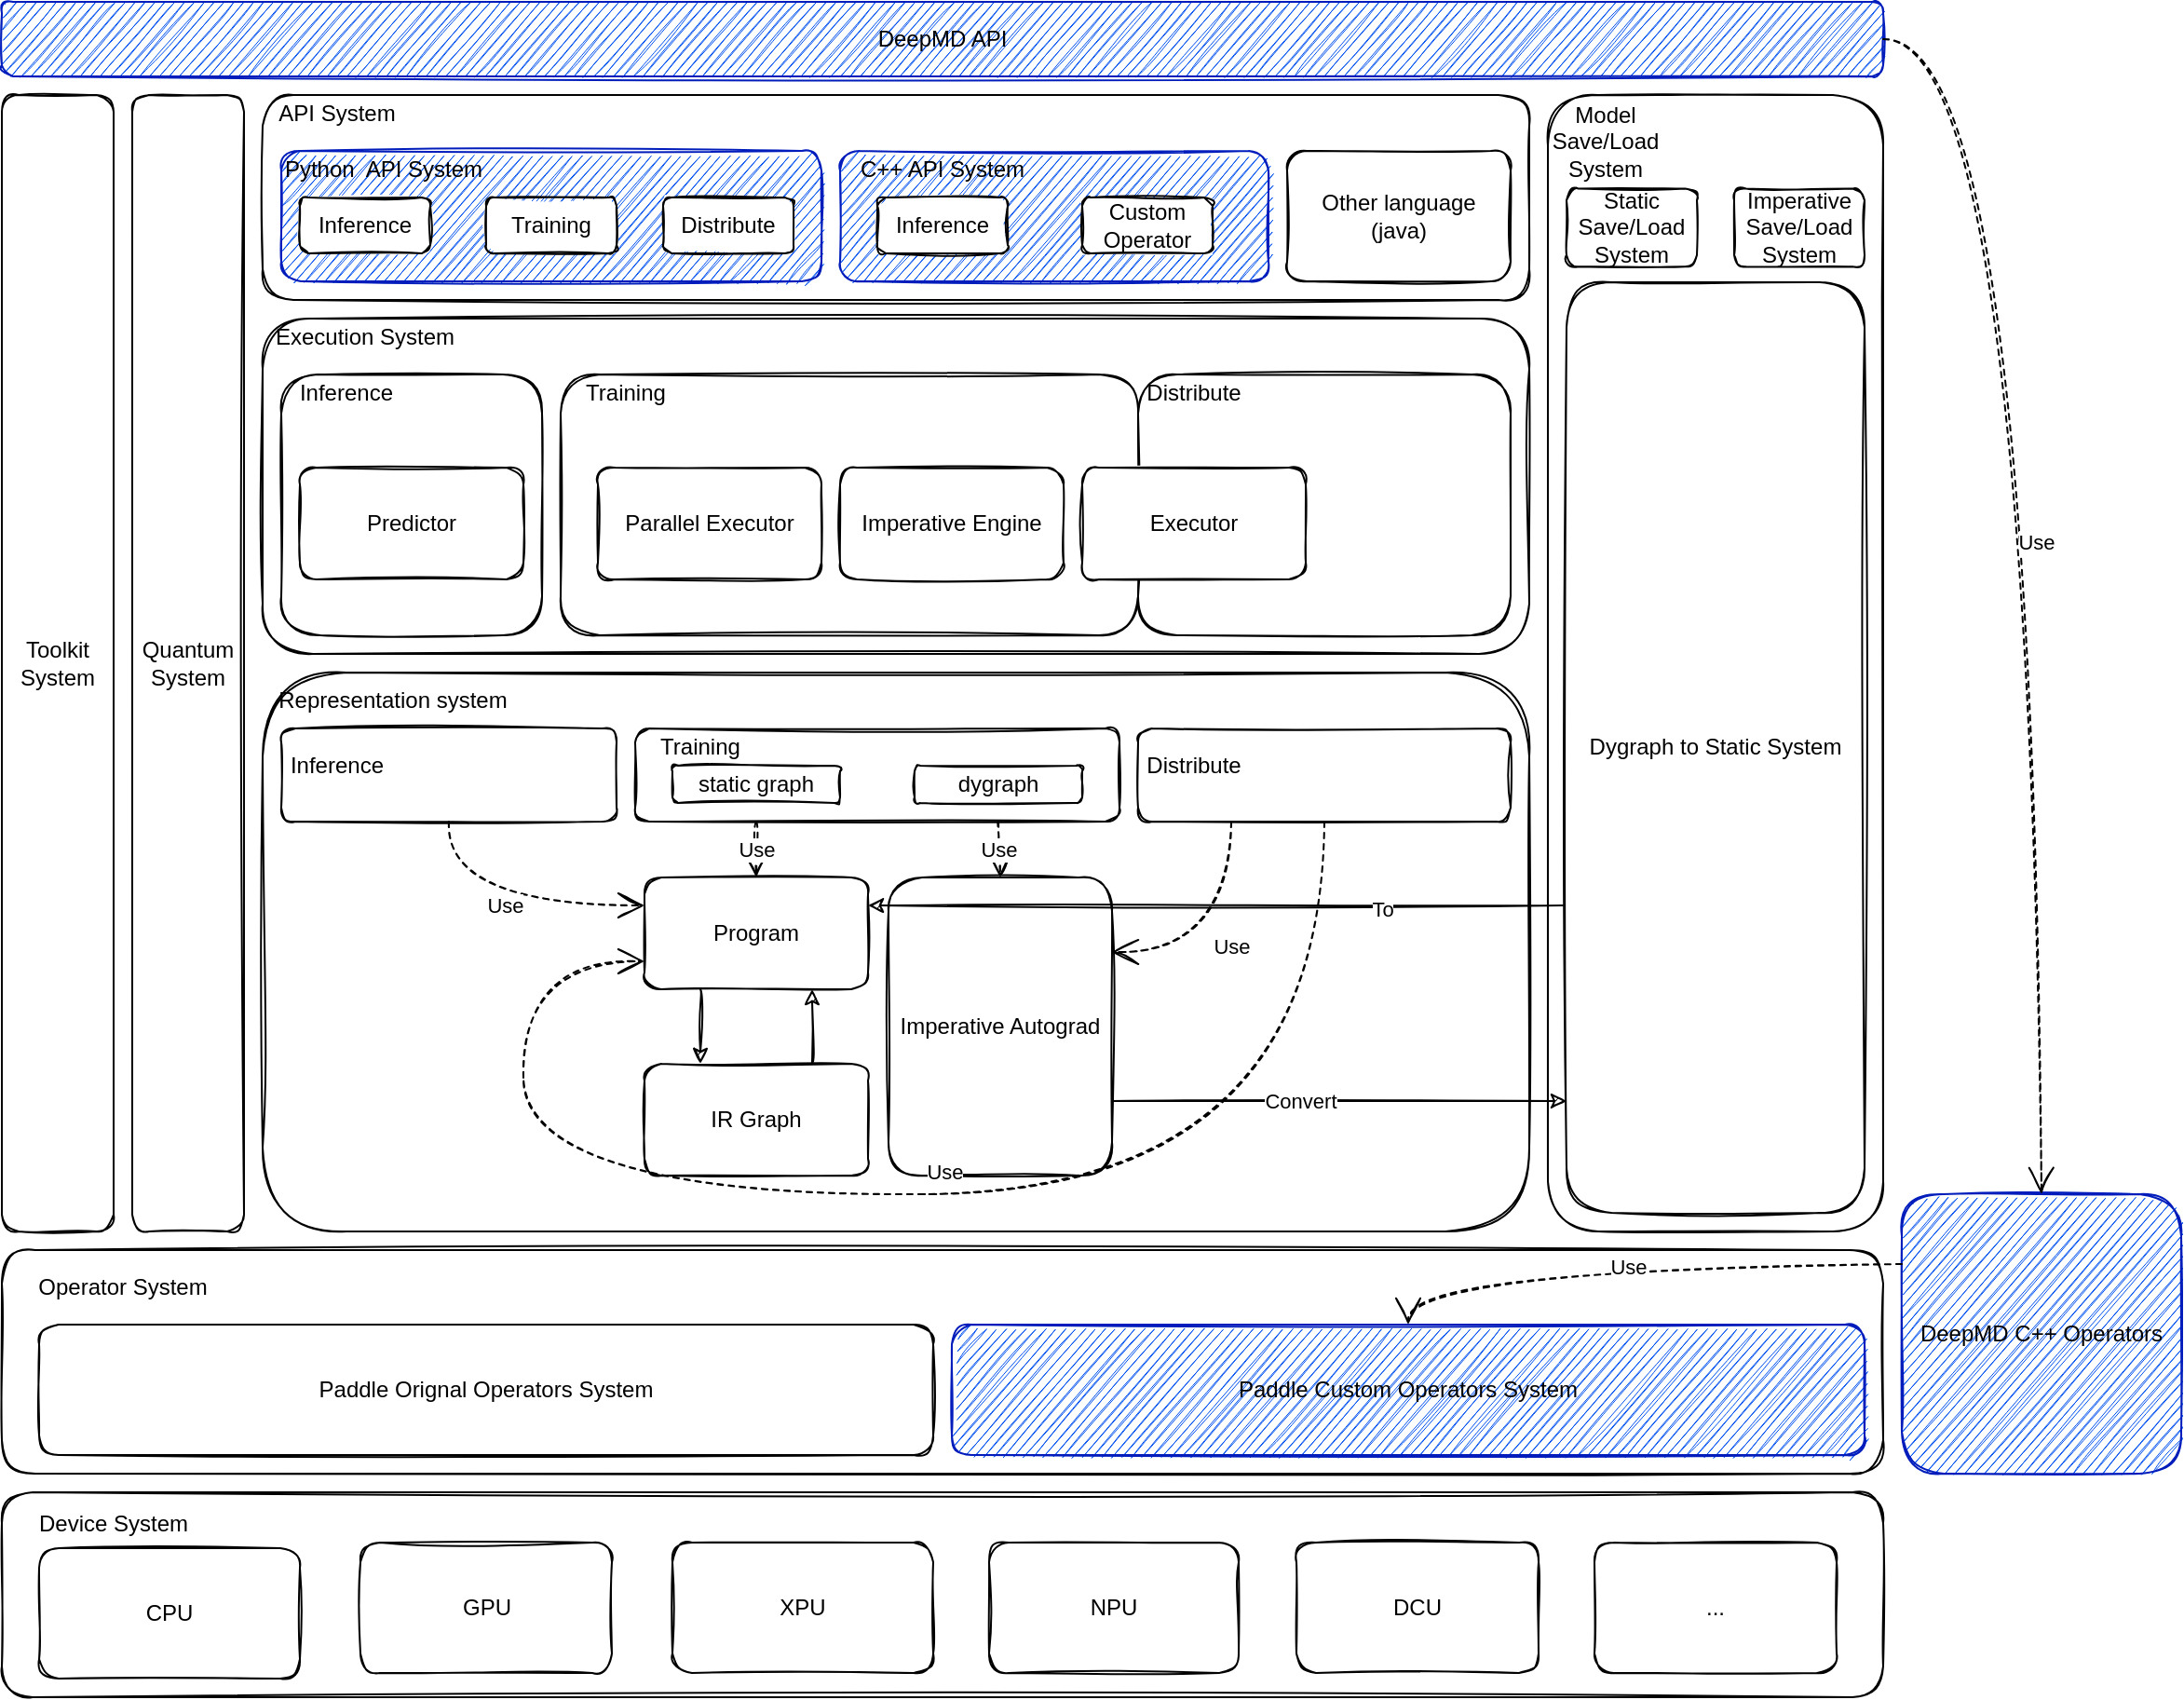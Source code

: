 <mxfile version="14.8.4" type="github">
  <diagram id="BkIJbE8OH1niOql2M-tk" name="Page-1">
    <mxGraphModel dx="2951" dy="1099" grid="1" gridSize="10" guides="1" tooltips="1" connect="1" arrows="1" fold="1" page="1" pageScale="1" pageWidth="850" pageHeight="1100" math="0" shadow="0">
      <root>
        <mxCell id="0" />
        <mxCell id="1" parent="0" />
        <mxCell id="-T3cnOrW1QB-LSS1HOnT-51" value="" style="whiteSpace=wrap;html=1;sketch=1;rounded=1;" vertex="1" parent="1">
          <mxGeometry x="210" y="220" width="680" height="110" as="geometry" />
        </mxCell>
        <mxCell id="-T3cnOrW1QB-LSS1HOnT-52" value="API System" style="text;html=1;strokeColor=none;fillColor=none;align=center;verticalAlign=middle;whiteSpace=wrap;sketch=1;rounded=1;" vertex="1" parent="1">
          <mxGeometry x="210" y="220" width="80" height="20" as="geometry" />
        </mxCell>
        <mxCell id="-T3cnOrW1QB-LSS1HOnT-53" value="" style="whiteSpace=wrap;html=1;sketch=1;rounded=1;fillColor=#0050ef;strokeColor=#001DBC;fontColor=#ffffff;" vertex="1" parent="1">
          <mxGeometry x="220" y="250" width="290" height="70" as="geometry" />
        </mxCell>
        <mxCell id="-T3cnOrW1QB-LSS1HOnT-54" value="" style="whiteSpace=wrap;html=1;sketch=1;rounded=1;fillColor=#0050ef;strokeColor=#001DBC;fontColor=#ffffff;" vertex="1" parent="1">
          <mxGeometry x="520" y="250" width="230" height="70" as="geometry" />
        </mxCell>
        <mxCell id="-T3cnOrW1QB-LSS1HOnT-56" value="Python&amp;nbsp; API System" style="text;html=1;strokeColor=none;fillColor=none;align=center;verticalAlign=middle;whiteSpace=wrap;sketch=1;rounded=1;" vertex="1" parent="1">
          <mxGeometry x="220" y="250" width="110" height="20" as="geometry" />
        </mxCell>
        <mxCell id="-T3cnOrW1QB-LSS1HOnT-57" value="C++ API System" style="text;html=1;strokeColor=none;fillColor=none;align=center;verticalAlign=middle;whiteSpace=wrap;sketch=1;rounded=1;" vertex="1" parent="1">
          <mxGeometry x="520" y="250" width="110" height="20" as="geometry" />
        </mxCell>
        <mxCell id="-T3cnOrW1QB-LSS1HOnT-58" value="" style="whiteSpace=wrap;html=1;sketch=1;rounded=1;" vertex="1" parent="1">
          <mxGeometry x="760" y="250" width="120" height="70" as="geometry" />
        </mxCell>
        <mxCell id="-T3cnOrW1QB-LSS1HOnT-59" value="Other language (java)" style="text;html=1;strokeColor=none;fillColor=none;align=center;verticalAlign=middle;whiteSpace=wrap;sketch=1;rounded=1;" vertex="1" parent="1">
          <mxGeometry x="765" y="275" width="110" height="20" as="geometry" />
        </mxCell>
        <mxCell id="-T3cnOrW1QB-LSS1HOnT-60" value="Inference" style="whiteSpace=wrap;html=1;sketch=1;rounded=1;" vertex="1" parent="1">
          <mxGeometry x="230" y="275" width="70" height="30" as="geometry" />
        </mxCell>
        <mxCell id="-T3cnOrW1QB-LSS1HOnT-61" value="Training" style="whiteSpace=wrap;html=1;sketch=1;rounded=1;" vertex="1" parent="1">
          <mxGeometry x="330" y="275" width="70" height="30" as="geometry" />
        </mxCell>
        <mxCell id="-T3cnOrW1QB-LSS1HOnT-62" value="Distribute" style="whiteSpace=wrap;html=1;sketch=1;rounded=1;" vertex="1" parent="1">
          <mxGeometry x="425" y="275" width="70" height="30" as="geometry" />
        </mxCell>
        <mxCell id="-T3cnOrW1QB-LSS1HOnT-64" value="Inference" style="whiteSpace=wrap;html=1;sketch=1;rounded=1;" vertex="1" parent="1">
          <mxGeometry x="540" y="275" width="70" height="30" as="geometry" />
        </mxCell>
        <mxCell id="-T3cnOrW1QB-LSS1HOnT-65" value="Custom Operator" style="whiteSpace=wrap;html=1;sketch=1;rounded=1;" vertex="1" parent="1">
          <mxGeometry x="650" y="275" width="70" height="30" as="geometry" />
        </mxCell>
        <mxCell id="-T3cnOrW1QB-LSS1HOnT-66" value="" style="whiteSpace=wrap;html=1;sketch=1;rounded=1;" vertex="1" parent="1">
          <mxGeometry x="210" y="340" width="680" height="180" as="geometry" />
        </mxCell>
        <mxCell id="-T3cnOrW1QB-LSS1HOnT-67" value="Execution System" style="text;html=1;strokeColor=none;fillColor=none;align=center;verticalAlign=middle;whiteSpace=wrap;sketch=1;rounded=1;" vertex="1" parent="1">
          <mxGeometry x="215" y="340" width="100" height="20" as="geometry" />
        </mxCell>
        <mxCell id="-T3cnOrW1QB-LSS1HOnT-68" value="" style="whiteSpace=wrap;html=1;sketch=1;rounded=1;" vertex="1" parent="1">
          <mxGeometry x="220" y="370" width="140" height="140" as="geometry" />
        </mxCell>
        <mxCell id="-T3cnOrW1QB-LSS1HOnT-69" value="Inference" style="text;html=1;strokeColor=none;fillColor=none;align=center;verticalAlign=middle;whiteSpace=wrap;sketch=1;rounded=1;" vertex="1" parent="1">
          <mxGeometry x="220" y="370" width="70" height="20" as="geometry" />
        </mxCell>
        <mxCell id="-T3cnOrW1QB-LSS1HOnT-70" value="Predictor" style="whiteSpace=wrap;html=1;sketch=1;rounded=1;" vertex="1" parent="1">
          <mxGeometry x="230" y="420" width="120" height="60" as="geometry" />
        </mxCell>
        <mxCell id="-T3cnOrW1QB-LSS1HOnT-71" value="" style="whiteSpace=wrap;html=1;sketch=1;rounded=1;" vertex="1" parent="1">
          <mxGeometry x="370" y="370" width="310" height="140" as="geometry" />
        </mxCell>
        <mxCell id="-T3cnOrW1QB-LSS1HOnT-72" value="Training" style="text;html=1;strokeColor=none;fillColor=none;align=center;verticalAlign=middle;whiteSpace=wrap;sketch=1;rounded=1;" vertex="1" parent="1">
          <mxGeometry x="370" y="370" width="70" height="20" as="geometry" />
        </mxCell>
        <mxCell id="-T3cnOrW1QB-LSS1HOnT-76" value="" style="whiteSpace=wrap;html=1;sketch=1;rounded=1;" vertex="1" parent="1">
          <mxGeometry x="680" y="370" width="200" height="140" as="geometry" />
        </mxCell>
        <mxCell id="-T3cnOrW1QB-LSS1HOnT-73" value="Executor" style="whiteSpace=wrap;html=1;sketch=1;rounded=1;" vertex="1" parent="1">
          <mxGeometry x="650" y="420" width="120" height="60" as="geometry" />
        </mxCell>
        <mxCell id="-T3cnOrW1QB-LSS1HOnT-74" value="Imperative Engine" style="whiteSpace=wrap;html=1;sketch=1;rounded=1;" vertex="1" parent="1">
          <mxGeometry x="520" y="420" width="120" height="60" as="geometry" />
        </mxCell>
        <mxCell id="-T3cnOrW1QB-LSS1HOnT-75" value="Parallel Executor" style="whiteSpace=wrap;html=1;sketch=1;rounded=1;" vertex="1" parent="1">
          <mxGeometry x="390" y="420" width="120" height="60" as="geometry" />
        </mxCell>
        <mxCell id="-T3cnOrW1QB-LSS1HOnT-78" value="Distribute" style="text;html=1;strokeColor=none;fillColor=none;align=center;verticalAlign=middle;whiteSpace=wrap;sketch=1;rounded=1;" vertex="1" parent="1">
          <mxGeometry x="680" y="370" width="60" height="20" as="geometry" />
        </mxCell>
        <mxCell id="-T3cnOrW1QB-LSS1HOnT-80" value="" style="whiteSpace=wrap;html=1;sketch=1;rounded=1;" vertex="1" parent="1">
          <mxGeometry x="210" y="530" width="680" height="300" as="geometry" />
        </mxCell>
        <mxCell id="-T3cnOrW1QB-LSS1HOnT-81" value="Representation system" style="text;html=1;strokeColor=none;fillColor=none;align=center;verticalAlign=middle;whiteSpace=wrap;sketch=1;rounded=1;" vertex="1" parent="1">
          <mxGeometry x="210" y="530" width="140" height="30" as="geometry" />
        </mxCell>
        <mxCell id="-T3cnOrW1QB-LSS1HOnT-82" value="" style="whiteSpace=wrap;html=1;sketch=1;rounded=1;" vertex="1" parent="1">
          <mxGeometry x="220" y="560" width="180" height="50" as="geometry" />
        </mxCell>
        <mxCell id="-T3cnOrW1QB-LSS1HOnT-83" value="" style="whiteSpace=wrap;html=1;sketch=1;rounded=1;" vertex="1" parent="1">
          <mxGeometry x="410" y="560" width="260" height="50" as="geometry" />
        </mxCell>
        <mxCell id="-T3cnOrW1QB-LSS1HOnT-84" value="" style="whiteSpace=wrap;html=1;sketch=1;rounded=1;" vertex="1" parent="1">
          <mxGeometry x="680" y="560" width="200" height="50" as="geometry" />
        </mxCell>
        <mxCell id="-T3cnOrW1QB-LSS1HOnT-85" value="Inference" style="text;html=1;strokeColor=none;fillColor=none;align=center;verticalAlign=middle;whiteSpace=wrap;sketch=1;rounded=1;" vertex="1" parent="1">
          <mxGeometry x="220" y="570" width="60" height="20" as="geometry" />
        </mxCell>
        <mxCell id="-T3cnOrW1QB-LSS1HOnT-86" value="Training" style="text;html=1;strokeColor=none;fillColor=none;align=center;verticalAlign=middle;whiteSpace=wrap;sketch=1;rounded=1;" vertex="1" parent="1">
          <mxGeometry x="410" y="560" width="70" height="20" as="geometry" />
        </mxCell>
        <mxCell id="-T3cnOrW1QB-LSS1HOnT-87" value="Distribute" style="text;html=1;strokeColor=none;fillColor=none;align=center;verticalAlign=middle;whiteSpace=wrap;sketch=1;rounded=1;" vertex="1" parent="1">
          <mxGeometry x="680" y="570" width="60" height="20" as="geometry" />
        </mxCell>
        <mxCell id="-T3cnOrW1QB-LSS1HOnT-93" style="edgeStyle=orthogonalEdgeStyle;orthogonalLoop=1;jettySize=auto;html=1;exitX=0.25;exitY=1;exitDx=0;exitDy=0;entryX=0.25;entryY=0;entryDx=0;entryDy=0;curved=1;sketch=1;" edge="1" parent="1" source="-T3cnOrW1QB-LSS1HOnT-89" target="-T3cnOrW1QB-LSS1HOnT-92">
          <mxGeometry relative="1" as="geometry" />
        </mxCell>
        <mxCell id="-T3cnOrW1QB-LSS1HOnT-89" value="Program" style="whiteSpace=wrap;html=1;sketch=1;rounded=1;" vertex="1" parent="1">
          <mxGeometry x="415" y="640" width="120" height="60" as="geometry" />
        </mxCell>
        <mxCell id="-T3cnOrW1QB-LSS1HOnT-90" style="edgeStyle=orthogonalEdgeStyle;orthogonalLoop=1;jettySize=auto;html=1;exitX=0.5;exitY=1;exitDx=0;exitDy=0;curved=1;sketch=1;" edge="1" parent="1" source="-T3cnOrW1QB-LSS1HOnT-80" target="-T3cnOrW1QB-LSS1HOnT-80">
          <mxGeometry relative="1" as="geometry" />
        </mxCell>
        <mxCell id="-T3cnOrW1QB-LSS1HOnT-91" value="Imperative Autograd" style="whiteSpace=wrap;html=1;sketch=1;rounded=1;" vertex="1" parent="1">
          <mxGeometry x="546" y="640" width="120" height="160" as="geometry" />
        </mxCell>
        <mxCell id="-T3cnOrW1QB-LSS1HOnT-94" style="edgeStyle=orthogonalEdgeStyle;orthogonalLoop=1;jettySize=auto;html=1;exitX=0.75;exitY=0;exitDx=0;exitDy=0;entryX=0.75;entryY=1;entryDx=0;entryDy=0;curved=1;sketch=1;" edge="1" parent="1" source="-T3cnOrW1QB-LSS1HOnT-92" target="-T3cnOrW1QB-LSS1HOnT-89">
          <mxGeometry relative="1" as="geometry" />
        </mxCell>
        <mxCell id="-T3cnOrW1QB-LSS1HOnT-92" value="IR Graph" style="whiteSpace=wrap;html=1;sketch=1;rounded=1;" vertex="1" parent="1">
          <mxGeometry x="415" y="740" width="120" height="60" as="geometry" />
        </mxCell>
        <mxCell id="-T3cnOrW1QB-LSS1HOnT-101" value="Use" style="endArrow=open;endSize=12;dashed=1;html=1;exitX=0.5;exitY=1;exitDx=0;exitDy=0;entryX=0;entryY=0.25;entryDx=0;entryDy=0;curved=1;sketch=1;" edge="1" parent="1" source="-T3cnOrW1QB-LSS1HOnT-82" target="-T3cnOrW1QB-LSS1HOnT-89">
          <mxGeometry width="160" relative="1" as="geometry">
            <mxPoint x="290" y="710" as="sourcePoint" />
            <mxPoint x="450" y="710" as="targetPoint" />
            <Array as="points">
              <mxPoint x="310" y="655" />
            </Array>
          </mxGeometry>
        </mxCell>
        <mxCell id="-T3cnOrW1QB-LSS1HOnT-102" value="Use" style="endArrow=open;endSize=12;dashed=1;html=1;exitX=0.25;exitY=1;exitDx=0;exitDy=0;entryX=0.5;entryY=0;entryDx=0;entryDy=0;curved=1;sketch=1;" edge="1" parent="1" source="-T3cnOrW1QB-LSS1HOnT-83" target="-T3cnOrW1QB-LSS1HOnT-89">
          <mxGeometry width="160" relative="1" as="geometry">
            <mxPoint x="320" y="620" as="sourcePoint" />
            <mxPoint x="420" y="680" as="targetPoint" />
          </mxGeometry>
        </mxCell>
        <mxCell id="-T3cnOrW1QB-LSS1HOnT-103" value="Use" style="endArrow=open;endSize=12;dashed=1;html=1;exitX=0.75;exitY=1;exitDx=0;exitDy=0;entryX=0.5;entryY=0;entryDx=0;entryDy=0;curved=1;sketch=1;" edge="1" parent="1" source="-T3cnOrW1QB-LSS1HOnT-83" target="-T3cnOrW1QB-LSS1HOnT-91">
          <mxGeometry width="160" relative="1" as="geometry">
            <mxPoint x="485" y="620" as="sourcePoint" />
            <mxPoint x="485" y="650" as="targetPoint" />
          </mxGeometry>
        </mxCell>
        <mxCell id="-T3cnOrW1QB-LSS1HOnT-105" value="static graph" style="whiteSpace=wrap;html=1;sketch=1;rounded=1;" vertex="1" parent="1">
          <mxGeometry x="430" y="580" width="90" height="20" as="geometry" />
        </mxCell>
        <mxCell id="-T3cnOrW1QB-LSS1HOnT-106" value="dygraph" style="whiteSpace=wrap;html=1;sketch=1;rounded=1;" vertex="1" parent="1">
          <mxGeometry x="560" y="580" width="90" height="20" as="geometry" />
        </mxCell>
        <mxCell id="-T3cnOrW1QB-LSS1HOnT-107" value="Use" style="endArrow=open;endSize=12;dashed=1;html=1;exitX=0.25;exitY=1;exitDx=0;exitDy=0;entryX=1;entryY=0.25;entryDx=0;entryDy=0;curved=1;sketch=1;" edge="1" parent="1" source="-T3cnOrW1QB-LSS1HOnT-84" target="-T3cnOrW1QB-LSS1HOnT-91">
          <mxGeometry width="160" relative="1" as="geometry">
            <mxPoint x="320" y="620" as="sourcePoint" />
            <mxPoint x="425" y="680" as="targetPoint" />
            <Array as="points">
              <mxPoint x="730" y="680" />
            </Array>
          </mxGeometry>
        </mxCell>
        <mxCell id="-T3cnOrW1QB-LSS1HOnT-108" value="Use" style="endArrow=open;endSize=12;dashed=1;html=1;exitX=0.5;exitY=1;exitDx=0;exitDy=0;entryX=0;entryY=0.75;entryDx=0;entryDy=0;curved=1;sketch=1;" edge="1" parent="1" source="-T3cnOrW1QB-LSS1HOnT-84" target="-T3cnOrW1QB-LSS1HOnT-89">
          <mxGeometry x="-0.015" y="-12" width="160" relative="1" as="geometry">
            <mxPoint x="740" y="620" as="sourcePoint" />
            <mxPoint x="676" y="690" as="targetPoint" />
            <Array as="points">
              <mxPoint x="780" y="810" />
              <mxPoint x="350" y="810" />
              <mxPoint x="350" y="685" />
            </Array>
            <mxPoint as="offset" />
          </mxGeometry>
        </mxCell>
        <mxCell id="-T3cnOrW1QB-LSS1HOnT-119" value="" style="whiteSpace=wrap;html=1;sketch=1;rounded=1;" vertex="1" parent="1">
          <mxGeometry x="70" y="840" width="1010" height="120" as="geometry" />
        </mxCell>
        <mxCell id="-T3cnOrW1QB-LSS1HOnT-120" value="" style="group;sketch=1;rounded=1;" vertex="1" connectable="0" parent="1">
          <mxGeometry x="900" y="220" width="180" height="620" as="geometry" />
        </mxCell>
        <mxCell id="-T3cnOrW1QB-LSS1HOnT-110" value="" style="whiteSpace=wrap;html=1;sketch=1;rounded=1;" vertex="1" parent="-T3cnOrW1QB-LSS1HOnT-120">
          <mxGeometry width="180" height="610" as="geometry" />
        </mxCell>
        <mxCell id="-T3cnOrW1QB-LSS1HOnT-111" value="Model Save/Load System" style="text;html=1;strokeColor=none;fillColor=none;align=center;verticalAlign=middle;whiteSpace=wrap;sketch=1;rounded=1;" vertex="1" parent="-T3cnOrW1QB-LSS1HOnT-120">
          <mxGeometry x="10" y="-8.378" width="42.35" height="67.027" as="geometry" />
        </mxCell>
        <mxCell id="-T3cnOrW1QB-LSS1HOnT-113" value="Static Save/Load System" style="whiteSpace=wrap;html=1;sketch=1;rounded=1;" vertex="1" parent="-T3cnOrW1QB-LSS1HOnT-120">
          <mxGeometry x="10" y="50.27" width="70" height="41.892" as="geometry" />
        </mxCell>
        <mxCell id="-T3cnOrW1QB-LSS1HOnT-115" value="Imperative Save/Load System" style="whiteSpace=wrap;html=1;sketch=1;rounded=1;" vertex="1" parent="-T3cnOrW1QB-LSS1HOnT-120">
          <mxGeometry x="100" y="50.27" width="70" height="41.892" as="geometry" />
        </mxCell>
        <mxCell id="-T3cnOrW1QB-LSS1HOnT-116" value="Dygraph to Static System" style="whiteSpace=wrap;html=1;sketch=1;rounded=1;" vertex="1" parent="-T3cnOrW1QB-LSS1HOnT-120">
          <mxGeometry x="10" y="100.54" width="160" height="499.46" as="geometry" />
        </mxCell>
        <mxCell id="-T3cnOrW1QB-LSS1HOnT-121" value="Operator System" style="text;html=1;strokeColor=none;fillColor=none;align=center;verticalAlign=middle;whiteSpace=wrap;sketch=1;rounded=1;" vertex="1" parent="1">
          <mxGeometry x="80" y="850" width="110" height="20" as="geometry" />
        </mxCell>
        <mxCell id="-T3cnOrW1QB-LSS1HOnT-125" style="edgeStyle=orthogonalEdgeStyle;orthogonalLoop=1;jettySize=auto;html=1;exitX=1;exitY=0.75;exitDx=0;exitDy=0;curved=1;sketch=1;" edge="1" parent="1" source="-T3cnOrW1QB-LSS1HOnT-91">
          <mxGeometry relative="1" as="geometry">
            <mxPoint x="910" y="760" as="targetPoint" />
          </mxGeometry>
        </mxCell>
        <mxCell id="-T3cnOrW1QB-LSS1HOnT-129" value="Convert" style="edgeLabel;html=1;align=center;verticalAlign=middle;resizable=0;points=[];sketch=1;rounded=1;" vertex="1" connectable="0" parent="-T3cnOrW1QB-LSS1HOnT-125">
          <mxGeometry x="-0.176" relative="1" as="geometry">
            <mxPoint as="offset" />
          </mxGeometry>
        </mxCell>
        <mxCell id="-T3cnOrW1QB-LSS1HOnT-126" value="Paddle Orignal Operators System" style="whiteSpace=wrap;html=1;sketch=1;rounded=1;" vertex="1" parent="1">
          <mxGeometry x="90" y="880" width="480" height="70" as="geometry" />
        </mxCell>
        <mxCell id="-T3cnOrW1QB-LSS1HOnT-128" value="&lt;span&gt;&lt;font color=&quot;#000000&quot;&gt;Paddle Custom Operators System&lt;/font&gt;&lt;/span&gt;" style="whiteSpace=wrap;html=1;sketch=1;rounded=1;fillColor=#0050ef;strokeColor=#001DBC;fontColor=#ffffff;" vertex="1" parent="1">
          <mxGeometry x="580" y="880" width="490" height="70" as="geometry" />
        </mxCell>
        <mxCell id="-T3cnOrW1QB-LSS1HOnT-131" style="edgeStyle=orthogonalEdgeStyle;orthogonalLoop=1;jettySize=auto;html=1;entryX=1;entryY=0.25;entryDx=0;entryDy=0;curved=1;sketch=1;" edge="1" parent="1" target="-T3cnOrW1QB-LSS1HOnT-89">
          <mxGeometry relative="1" as="geometry">
            <mxPoint x="908" y="655" as="sourcePoint" />
          </mxGeometry>
        </mxCell>
        <mxCell id="-T3cnOrW1QB-LSS1HOnT-132" value="To" style="edgeLabel;html=1;align=center;verticalAlign=middle;resizable=0;points=[];sketch=1;rounded=1;" vertex="1" connectable="0" parent="-T3cnOrW1QB-LSS1HOnT-131">
          <mxGeometry x="-0.478" y="1" relative="1" as="geometry">
            <mxPoint as="offset" />
          </mxGeometry>
        </mxCell>
        <mxCell id="-T3cnOrW1QB-LSS1HOnT-133" value="" style="group;sketch=1;rounded=1;" vertex="1" connectable="0" parent="1">
          <mxGeometry x="140" y="220" width="60" height="610" as="geometry" />
        </mxCell>
        <mxCell id="-T3cnOrW1QB-LSS1HOnT-134" value="Quantum&lt;br&gt;System" style="whiteSpace=wrap;html=1;sketch=1;rounded=1;" vertex="1" parent="-T3cnOrW1QB-LSS1HOnT-133">
          <mxGeometry width="60" height="610.0" as="geometry" />
        </mxCell>
        <mxCell id="-T3cnOrW1QB-LSS1HOnT-139" value="" style="whiteSpace=wrap;html=1;sketch=1;rounded=1;" vertex="1" parent="1">
          <mxGeometry x="70" y="970" width="1010" height="110" as="geometry" />
        </mxCell>
        <mxCell id="-T3cnOrW1QB-LSS1HOnT-140" value="CPU" style="whiteSpace=wrap;html=1;sketch=1;rounded=1;" vertex="1" parent="1">
          <mxGeometry x="90" y="1000" width="140" height="70" as="geometry" />
        </mxCell>
        <mxCell id="-T3cnOrW1QB-LSS1HOnT-141" value="GPU&lt;span style=&quot;color: rgba(0 , 0 , 0 , 0) ; font-family: monospace ; font-size: 0px&quot;&gt;%3CmxGraphModel%3E%3Croot%3E%3CmxCell%20id%3D%220%22%2F%3E%3CmxCell%20id%3D%221%22%20parent%3D%220%22%2F%3E%3CmxCell%20id%3D%222%22%20value%3D%22CPU%22%20style%3D%22rounded%3D0%3BwhiteSpace%3Dwrap%3Bhtml%3D1%3B%22%20vertex%3D%221%22%20parent%3D%221%22%3E%3CmxGeometry%20x%3D%22220%22%20y%3D%22980%22%20width%3D%22130%22%20height%3D%2270%22%20as%3D%22geometry%22%2F%3E%3C%2FmxCell%3E%3C%2Froot%3E%3C%2FmxGraphModel%3E&lt;/span&gt;" style="whiteSpace=wrap;html=1;sketch=1;rounded=1;" vertex="1" parent="1">
          <mxGeometry x="262.5" y="997" width="135" height="70" as="geometry" />
        </mxCell>
        <mxCell id="-T3cnOrW1QB-LSS1HOnT-142" value="XPU" style="whiteSpace=wrap;html=1;sketch=1;rounded=1;" vertex="1" parent="1">
          <mxGeometry x="430" y="997" width="140" height="70" as="geometry" />
        </mxCell>
        <mxCell id="-T3cnOrW1QB-LSS1HOnT-143" value="NPU" style="whiteSpace=wrap;html=1;sketch=1;rounded=1;" vertex="1" parent="1">
          <mxGeometry x="600" y="997" width="134" height="70" as="geometry" />
        </mxCell>
        <mxCell id="-T3cnOrW1QB-LSS1HOnT-144" value="DCU" style="whiteSpace=wrap;html=1;sketch=1;rounded=1;" vertex="1" parent="1">
          <mxGeometry x="765" y="997" width="130" height="70" as="geometry" />
        </mxCell>
        <mxCell id="-T3cnOrW1QB-LSS1HOnT-145" value="..." style="whiteSpace=wrap;html=1;sketch=1;rounded=1;" vertex="1" parent="1">
          <mxGeometry x="925" y="997" width="130" height="70" as="geometry" />
        </mxCell>
        <mxCell id="-T3cnOrW1QB-LSS1HOnT-146" value="Device System" style="text;html=1;strokeColor=none;fillColor=none;align=center;verticalAlign=middle;whiteSpace=wrap;sketch=1;rounded=1;" vertex="1" parent="1">
          <mxGeometry x="80" y="977" width="100" height="20" as="geometry" />
        </mxCell>
        <mxCell id="-T3cnOrW1QB-LSS1HOnT-147" value="" style="group;sketch=1;rounded=1;" vertex="1" connectable="0" parent="1">
          <mxGeometry x="70" y="220" width="60" height="610" as="geometry" />
        </mxCell>
        <mxCell id="-T3cnOrW1QB-LSS1HOnT-148" value="Toolkit&lt;br&gt;System" style="whiteSpace=wrap;html=1;sketch=1;rounded=1;" vertex="1" parent="-T3cnOrW1QB-LSS1HOnT-147">
          <mxGeometry width="60" height="610.0" as="geometry" />
        </mxCell>
        <mxCell id="-T3cnOrW1QB-LSS1HOnT-151" value="&lt;font color=&quot;#000000&quot;&gt;DeepMD API&lt;/font&gt;" style="whiteSpace=wrap;html=1;shadow=0;glass=0;sketch=1;rounded=1;fillColor=#0050ef;strokeColor=#001DBC;fontColor=#ffffff;" vertex="1" parent="1">
          <mxGeometry x="70" y="170" width="1010" height="40" as="geometry" />
        </mxCell>
        <mxCell id="-T3cnOrW1QB-LSS1HOnT-153" value="&lt;font color=&quot;#000000&quot;&gt;DeepMD C++ Operators&lt;/font&gt;" style="whiteSpace=wrap;html=1;sketch=1;rounded=1;fillColor=#0050ef;strokeColor=#001DBC;fontColor=#ffffff;" vertex="1" parent="1">
          <mxGeometry x="1090" y="810" width="150" height="150" as="geometry" />
        </mxCell>
        <mxCell id="-T3cnOrW1QB-LSS1HOnT-155" value="Use" style="endArrow=open;endSize=12;dashed=1;html=1;exitX=1;exitY=0.5;exitDx=0;exitDy=0;entryX=0.5;entryY=0;entryDx=0;entryDy=0;curved=1;sketch=1;" edge="1" parent="1" source="-T3cnOrW1QB-LSS1HOnT-151" target="-T3cnOrW1QB-LSS1HOnT-153">
          <mxGeometry width="160" relative="1" as="geometry">
            <mxPoint x="1275" y="475" as="sourcePoint" />
            <mxPoint x="1380" y="520.0" as="targetPoint" />
            <Array as="points">
              <mxPoint x="1160" y="190" />
            </Array>
          </mxGeometry>
        </mxCell>
        <mxCell id="-T3cnOrW1QB-LSS1HOnT-156" value="Use" style="endArrow=open;endSize=12;dashed=1;html=1;exitX=0;exitY=0.25;exitDx=0;exitDy=0;entryX=0.5;entryY=0;entryDx=0;entryDy=0;curved=1;sketch=1;" edge="1" parent="1" source="-T3cnOrW1QB-LSS1HOnT-153" target="-T3cnOrW1QB-LSS1HOnT-128">
          <mxGeometry width="160" relative="1" as="geometry">
            <mxPoint x="970" y="1150" as="sourcePoint" />
            <mxPoint x="1050" y="1230" as="targetPoint" />
            <Array as="points">
              <mxPoint x="825" y="850" />
            </Array>
          </mxGeometry>
        </mxCell>
      </root>
    </mxGraphModel>
  </diagram>
</mxfile>
